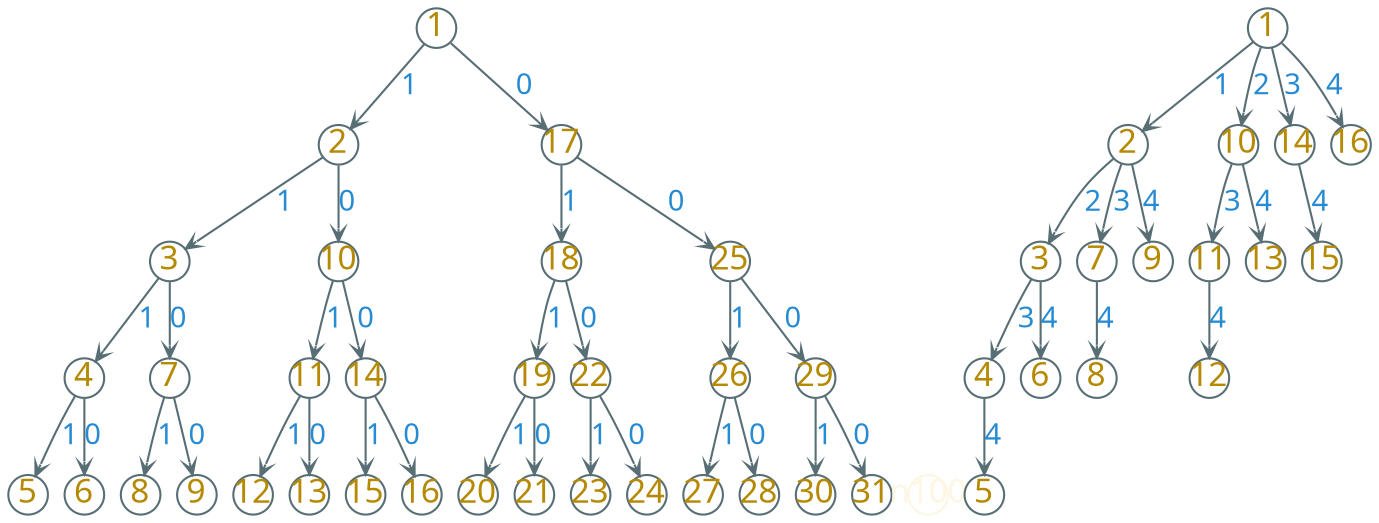 digraph g {
    bgcolor=transparent
    rankdir=TB
    graph [nodesep=0.11, ranksep=0.3]
    node [shape=circle, fixedsize=true, width=0.26, color="#586e75", fontcolor="#b58900", fontsize=16, fontname="LXGWWenKai"]
    edge [arrowhead=vee, color="#586e75", fontcolor="#268bd2", fontsize=14, fontname="LXGWWenKai" arrowsize=0.6]

    1 -> 2 [label="1"]
    2 -> 3 [label="1"]
    3 -> 4 [label="1"]
    4 -> 5 [label="1"]
    4 -> 6 [label="0"]
    3 -> 7 [label="0"]
    7 -> 8 [label="1"]
    7 -> 9 [label="0"]
    2 -> 10 [label="0"]
    10 -> 11 [label="1"]
    11 -> 12 [label="1"]
    11 -> 13 [label="0"]
    10 -> 14 [label="0"]
    14 -> 15 [label="1"]
    14 -> 16 [label="0"]

    1 -> 17 [label="0"]
    17 -> 18 [label="1"]
    18 -> 19 [label="1"]
    19 -> 20 [label="1"]
    19 -> 21 [label="0"]
    18 -> 22 [label="0"]
    22 -> 23 [label="1"]
    22 -> 24 [label="0"]
    17 -> 25 [label="0"]
    25 -> 26 [label="1"]
    26 -> 27 [label="1"]
    26 -> 28 [label="0"]
    25 -> 29 [label="0"]
    29 -> 30 [label="1"]
    29 -> 31 [label="0"]

    node [color="#fdf6e3", fontcolor="#fdf6e3"]

    n100

    node [color="#586e75", fontcolor="#b58900"]

    n1 [label=1]
    n2 [label=2]
    n3 [label=3]
    n4 [label=4]
    n5 [label=5]
    n6 [label=6]
    n7 [label=7]
    n8 [label=8]
    n9 [label=9]
    n10 [label=10]
    n11 [label=11]
    n12 [label=12]
    n13 [label=13]
    n14 [label=14]
    n15 [label=15]
    n16 [label=16]

    n1 -> n2 [label="1"]
    n2 -> n3 [label="2"]
    n3 -> n4 [label="3"]
    n4 -> n5 [label="4"]
    n3 -> n6 [label="4"]
    n2 -> n7 [label="3"]
    n7 -> n8 [label="4"]
    n2 -> n9 [label="4"]
    n1 -> n10 [label="2"]
    n10 -> n11 [label="3"]
    n11 -> n12 [label="4"]
    n10 -> n13 [label="4"]
    n1 -> n14 [label="3"]
    n14 -> n15 [label="4"]
    n1 -> n16 [label="4"]

    {rank="same"; 31; n100; n5}
}